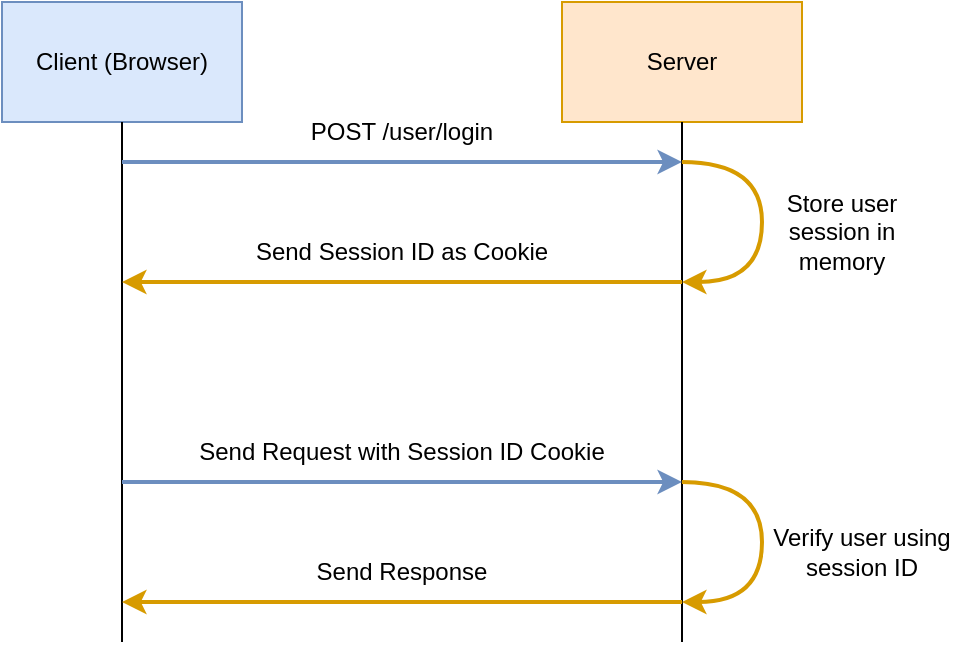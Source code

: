 <mxfile version="16.5.3" type="github"><diagram id="XKyUJ3QxMUb8FwtjVgMd" name="Page-1"><mxGraphModel dx="693" dy="441" grid="1" gridSize="10" guides="1" tooltips="1" connect="1" arrows="1" fold="1" page="1" pageScale="1" pageWidth="827" pageHeight="1169" math="0" shadow="0"><root><mxCell id="0"/><mxCell id="1" parent="0"/><mxCell id="D5oGQ2Y8TzflO-PWu_69-1" value="Client (Browser)" style="rounded=0;whiteSpace=wrap;html=1;fillColor=#dae8fc;strokeColor=#6c8ebf;" vertex="1" parent="1"><mxGeometry x="180" y="120" width="120" height="60" as="geometry"/></mxCell><mxCell id="D5oGQ2Y8TzflO-PWu_69-2" value="Server" style="rounded=0;whiteSpace=wrap;html=1;fillColor=#ffe6cc;strokeColor=#d79b00;" vertex="1" parent="1"><mxGeometry x="460" y="120" width="120" height="60" as="geometry"/></mxCell><mxCell id="D5oGQ2Y8TzflO-PWu_69-3" value="" style="endArrow=none;html=1;rounded=0;entryX=0.5;entryY=1;entryDx=0;entryDy=0;" edge="1" parent="1" target="D5oGQ2Y8TzflO-PWu_69-1"><mxGeometry width="50" height="50" relative="1" as="geometry"><mxPoint x="240" y="440" as="sourcePoint"/><mxPoint x="510" y="370" as="targetPoint"/></mxGeometry></mxCell><mxCell id="D5oGQ2Y8TzflO-PWu_69-4" value="" style="endArrow=none;html=1;rounded=0;entryX=0.5;entryY=1;entryDx=0;entryDy=0;" edge="1" parent="1" target="D5oGQ2Y8TzflO-PWu_69-2"><mxGeometry width="50" height="50" relative="1" as="geometry"><mxPoint x="520" y="440" as="sourcePoint"/><mxPoint x="340" y="370" as="targetPoint"/></mxGeometry></mxCell><mxCell id="D5oGQ2Y8TzflO-PWu_69-5" value="" style="endArrow=classic;html=1;rounded=0;fillColor=#dae8fc;strokeColor=#6c8ebf;strokeWidth=2;" edge="1" parent="1"><mxGeometry width="50" height="50" relative="1" as="geometry"><mxPoint x="240" y="200" as="sourcePoint"/><mxPoint x="520" y="200" as="targetPoint"/></mxGeometry></mxCell><mxCell id="D5oGQ2Y8TzflO-PWu_69-6" value="" style="curved=1;endArrow=classic;html=1;rounded=0;strokeWidth=2;fillColor=#ffe6cc;strokeColor=#d79b00;" edge="1" parent="1"><mxGeometry width="50" height="50" relative="1" as="geometry"><mxPoint x="520" y="200" as="sourcePoint"/><mxPoint x="520" y="260" as="targetPoint"/><Array as="points"><mxPoint x="560" y="200"/><mxPoint x="560" y="260"/></Array></mxGeometry></mxCell><mxCell id="D5oGQ2Y8TzflO-PWu_69-7" value="POST /user/login" style="text;html=1;strokeColor=none;fillColor=none;align=center;verticalAlign=middle;whiteSpace=wrap;rounded=0;" vertex="1" parent="1"><mxGeometry x="310" y="170" width="140" height="30" as="geometry"/></mxCell><mxCell id="D5oGQ2Y8TzflO-PWu_69-8" value="" style="endArrow=classic;html=1;rounded=0;strokeWidth=2;fillColor=#ffe6cc;strokeColor=#d79b00;" edge="1" parent="1"><mxGeometry width="50" height="50" relative="1" as="geometry"><mxPoint x="520" y="260" as="sourcePoint"/><mxPoint x="240" y="260" as="targetPoint"/></mxGeometry></mxCell><mxCell id="D5oGQ2Y8TzflO-PWu_69-9" value="Send Session ID as Cookie" style="text;html=1;strokeColor=none;fillColor=none;align=center;verticalAlign=middle;whiteSpace=wrap;rounded=0;" vertex="1" parent="1"><mxGeometry x="305" y="230" width="150" height="30" as="geometry"/></mxCell><mxCell id="D5oGQ2Y8TzflO-PWu_69-11" value="" style="endArrow=classic;html=1;rounded=0;strokeWidth=2;fillColor=#dae8fc;strokeColor=#6c8ebf;" edge="1" parent="1"><mxGeometry width="50" height="50" relative="1" as="geometry"><mxPoint x="240" y="360" as="sourcePoint"/><mxPoint x="520" y="360" as="targetPoint"/></mxGeometry></mxCell><mxCell id="D5oGQ2Y8TzflO-PWu_69-12" value="Send Request with Session ID Cookie" style="text;html=1;strokeColor=none;fillColor=none;align=center;verticalAlign=middle;whiteSpace=wrap;rounded=0;" vertex="1" parent="1"><mxGeometry x="275" y="330" width="210" height="30" as="geometry"/></mxCell><mxCell id="D5oGQ2Y8TzflO-PWu_69-14" value="" style="endArrow=classic;html=1;rounded=0;strokeWidth=2;fillColor=#ffe6cc;strokeColor=#d79b00;" edge="1" parent="1"><mxGeometry width="50" height="50" relative="1" as="geometry"><mxPoint x="520" y="420" as="sourcePoint"/><mxPoint x="240" y="420" as="targetPoint"/></mxGeometry></mxCell><mxCell id="D5oGQ2Y8TzflO-PWu_69-15" value="" style="curved=1;endArrow=classic;html=1;rounded=0;strokeWidth=2;fillColor=#ffe6cc;strokeColor=#d79b00;" edge="1" parent="1"><mxGeometry width="50" height="50" relative="1" as="geometry"><mxPoint x="520" y="360" as="sourcePoint"/><mxPoint x="520" y="420" as="targetPoint"/><Array as="points"><mxPoint x="560" y="360"/><mxPoint x="560" y="420"/></Array></mxGeometry></mxCell><mxCell id="D5oGQ2Y8TzflO-PWu_69-16" value="Store user session in memory" style="text;html=1;strokeColor=none;fillColor=none;align=center;verticalAlign=middle;whiteSpace=wrap;rounded=0;" vertex="1" parent="1"><mxGeometry x="550" y="210" width="100" height="50" as="geometry"/></mxCell><mxCell id="D5oGQ2Y8TzflO-PWu_69-17" value="Verify user using session ID" style="text;html=1;strokeColor=none;fillColor=none;align=center;verticalAlign=middle;whiteSpace=wrap;rounded=0;" vertex="1" parent="1"><mxGeometry x="560" y="370" width="100" height="50" as="geometry"/></mxCell><mxCell id="D5oGQ2Y8TzflO-PWu_69-18" value="Send Response" style="text;html=1;strokeColor=none;fillColor=none;align=center;verticalAlign=middle;whiteSpace=wrap;rounded=0;" vertex="1" parent="1"><mxGeometry x="330" y="390" width="100" height="30" as="geometry"/></mxCell></root></mxGraphModel></diagram></mxfile>